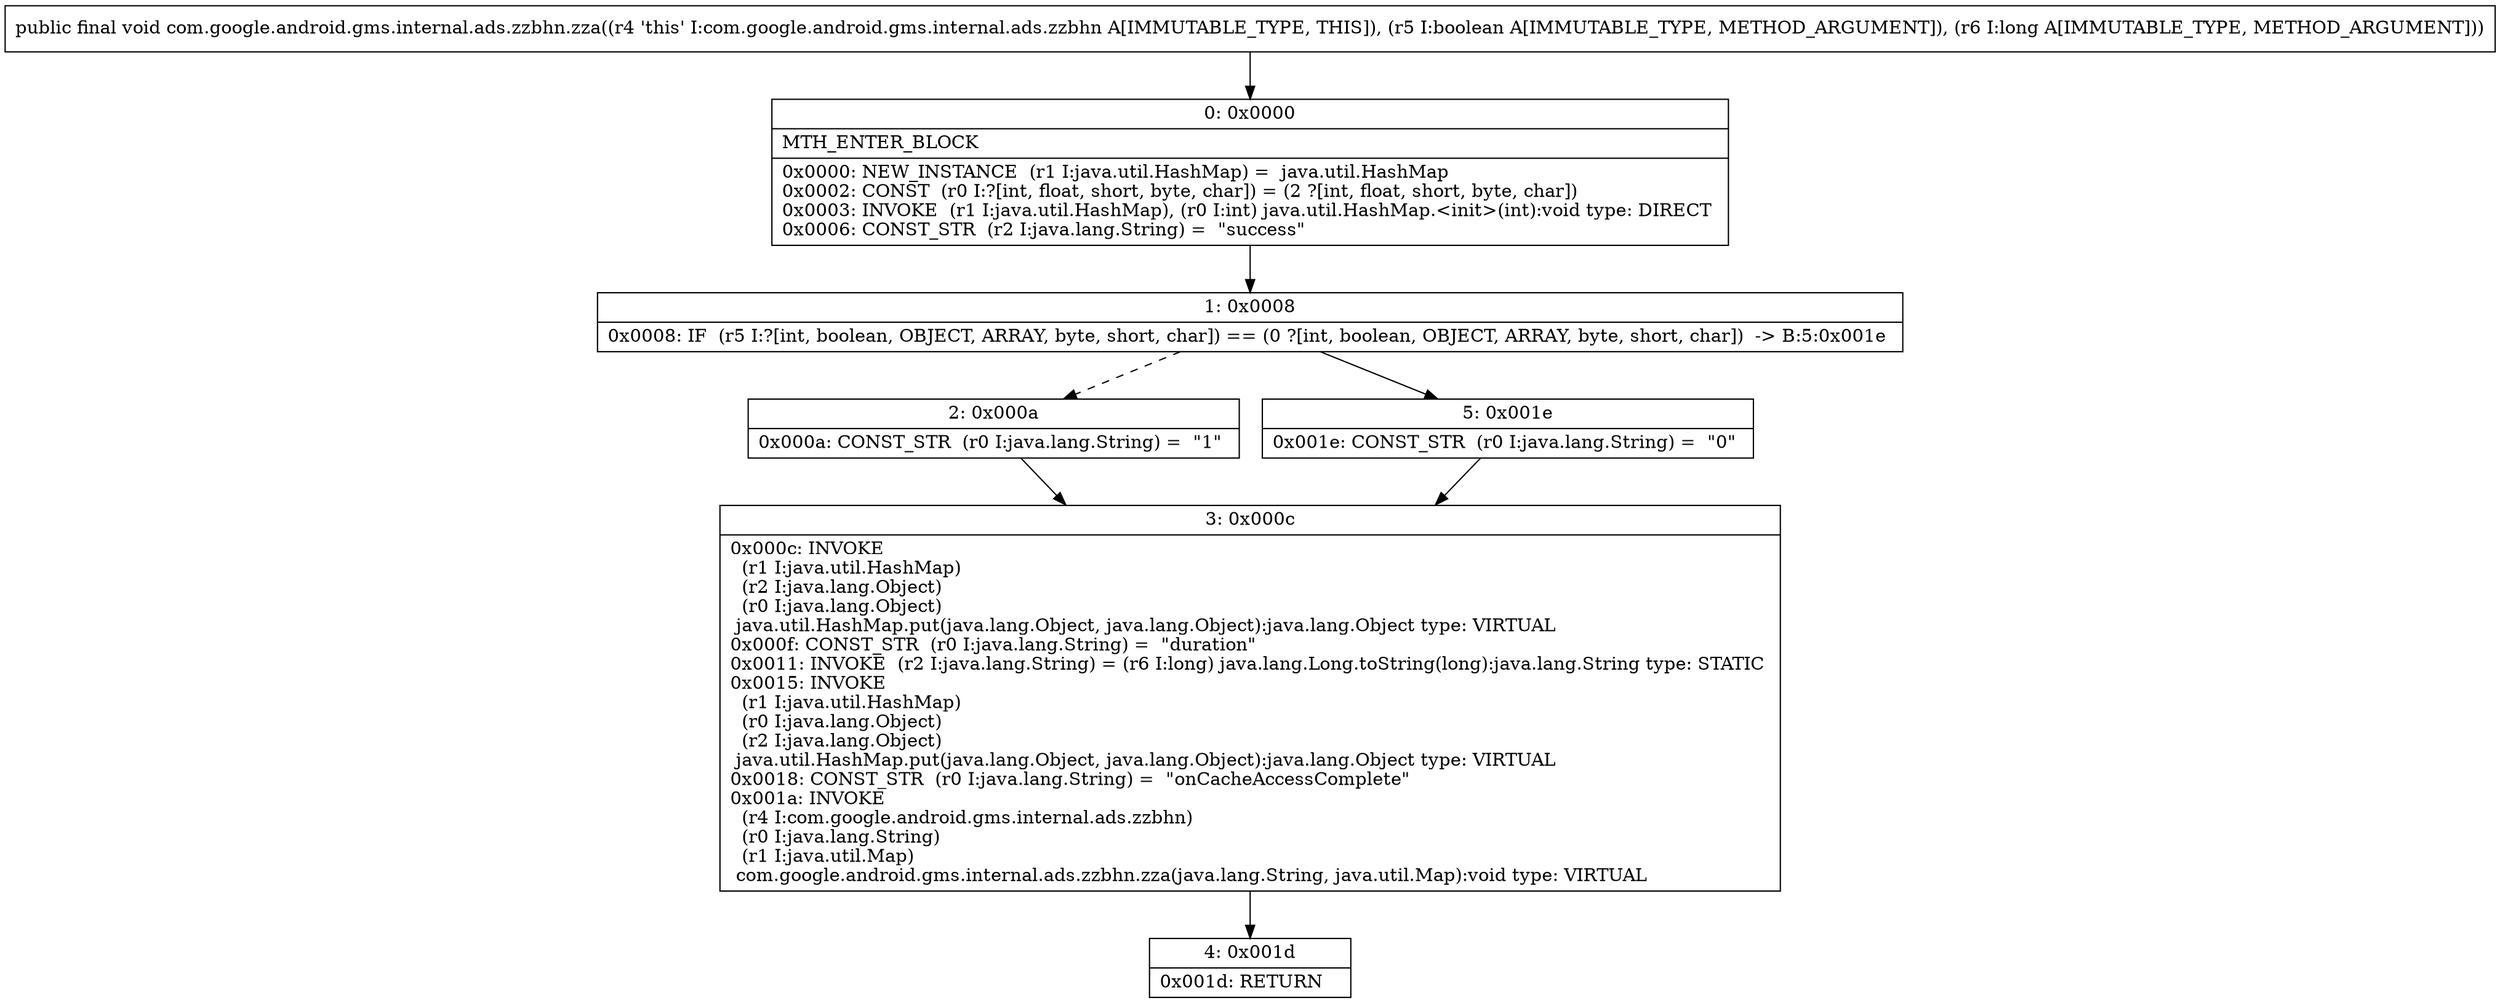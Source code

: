 digraph "CFG forcom.google.android.gms.internal.ads.zzbhn.zza(ZJ)V" {
Node_0 [shape=record,label="{0\:\ 0x0000|MTH_ENTER_BLOCK\l|0x0000: NEW_INSTANCE  (r1 I:java.util.HashMap) =  java.util.HashMap \l0x0002: CONST  (r0 I:?[int, float, short, byte, char]) = (2 ?[int, float, short, byte, char]) \l0x0003: INVOKE  (r1 I:java.util.HashMap), (r0 I:int) java.util.HashMap.\<init\>(int):void type: DIRECT \l0x0006: CONST_STR  (r2 I:java.lang.String) =  \"success\" \l}"];
Node_1 [shape=record,label="{1\:\ 0x0008|0x0008: IF  (r5 I:?[int, boolean, OBJECT, ARRAY, byte, short, char]) == (0 ?[int, boolean, OBJECT, ARRAY, byte, short, char])  \-\> B:5:0x001e \l}"];
Node_2 [shape=record,label="{2\:\ 0x000a|0x000a: CONST_STR  (r0 I:java.lang.String) =  \"1\" \l}"];
Node_3 [shape=record,label="{3\:\ 0x000c|0x000c: INVOKE  \l  (r1 I:java.util.HashMap)\l  (r2 I:java.lang.Object)\l  (r0 I:java.lang.Object)\l java.util.HashMap.put(java.lang.Object, java.lang.Object):java.lang.Object type: VIRTUAL \l0x000f: CONST_STR  (r0 I:java.lang.String) =  \"duration\" \l0x0011: INVOKE  (r2 I:java.lang.String) = (r6 I:long) java.lang.Long.toString(long):java.lang.String type: STATIC \l0x0015: INVOKE  \l  (r1 I:java.util.HashMap)\l  (r0 I:java.lang.Object)\l  (r2 I:java.lang.Object)\l java.util.HashMap.put(java.lang.Object, java.lang.Object):java.lang.Object type: VIRTUAL \l0x0018: CONST_STR  (r0 I:java.lang.String) =  \"onCacheAccessComplete\" \l0x001a: INVOKE  \l  (r4 I:com.google.android.gms.internal.ads.zzbhn)\l  (r0 I:java.lang.String)\l  (r1 I:java.util.Map)\l com.google.android.gms.internal.ads.zzbhn.zza(java.lang.String, java.util.Map):void type: VIRTUAL \l}"];
Node_4 [shape=record,label="{4\:\ 0x001d|0x001d: RETURN   \l}"];
Node_5 [shape=record,label="{5\:\ 0x001e|0x001e: CONST_STR  (r0 I:java.lang.String) =  \"0\" \l}"];
MethodNode[shape=record,label="{public final void com.google.android.gms.internal.ads.zzbhn.zza((r4 'this' I:com.google.android.gms.internal.ads.zzbhn A[IMMUTABLE_TYPE, THIS]), (r5 I:boolean A[IMMUTABLE_TYPE, METHOD_ARGUMENT]), (r6 I:long A[IMMUTABLE_TYPE, METHOD_ARGUMENT])) }"];
MethodNode -> Node_0;
Node_0 -> Node_1;
Node_1 -> Node_2[style=dashed];
Node_1 -> Node_5;
Node_2 -> Node_3;
Node_3 -> Node_4;
Node_5 -> Node_3;
}

